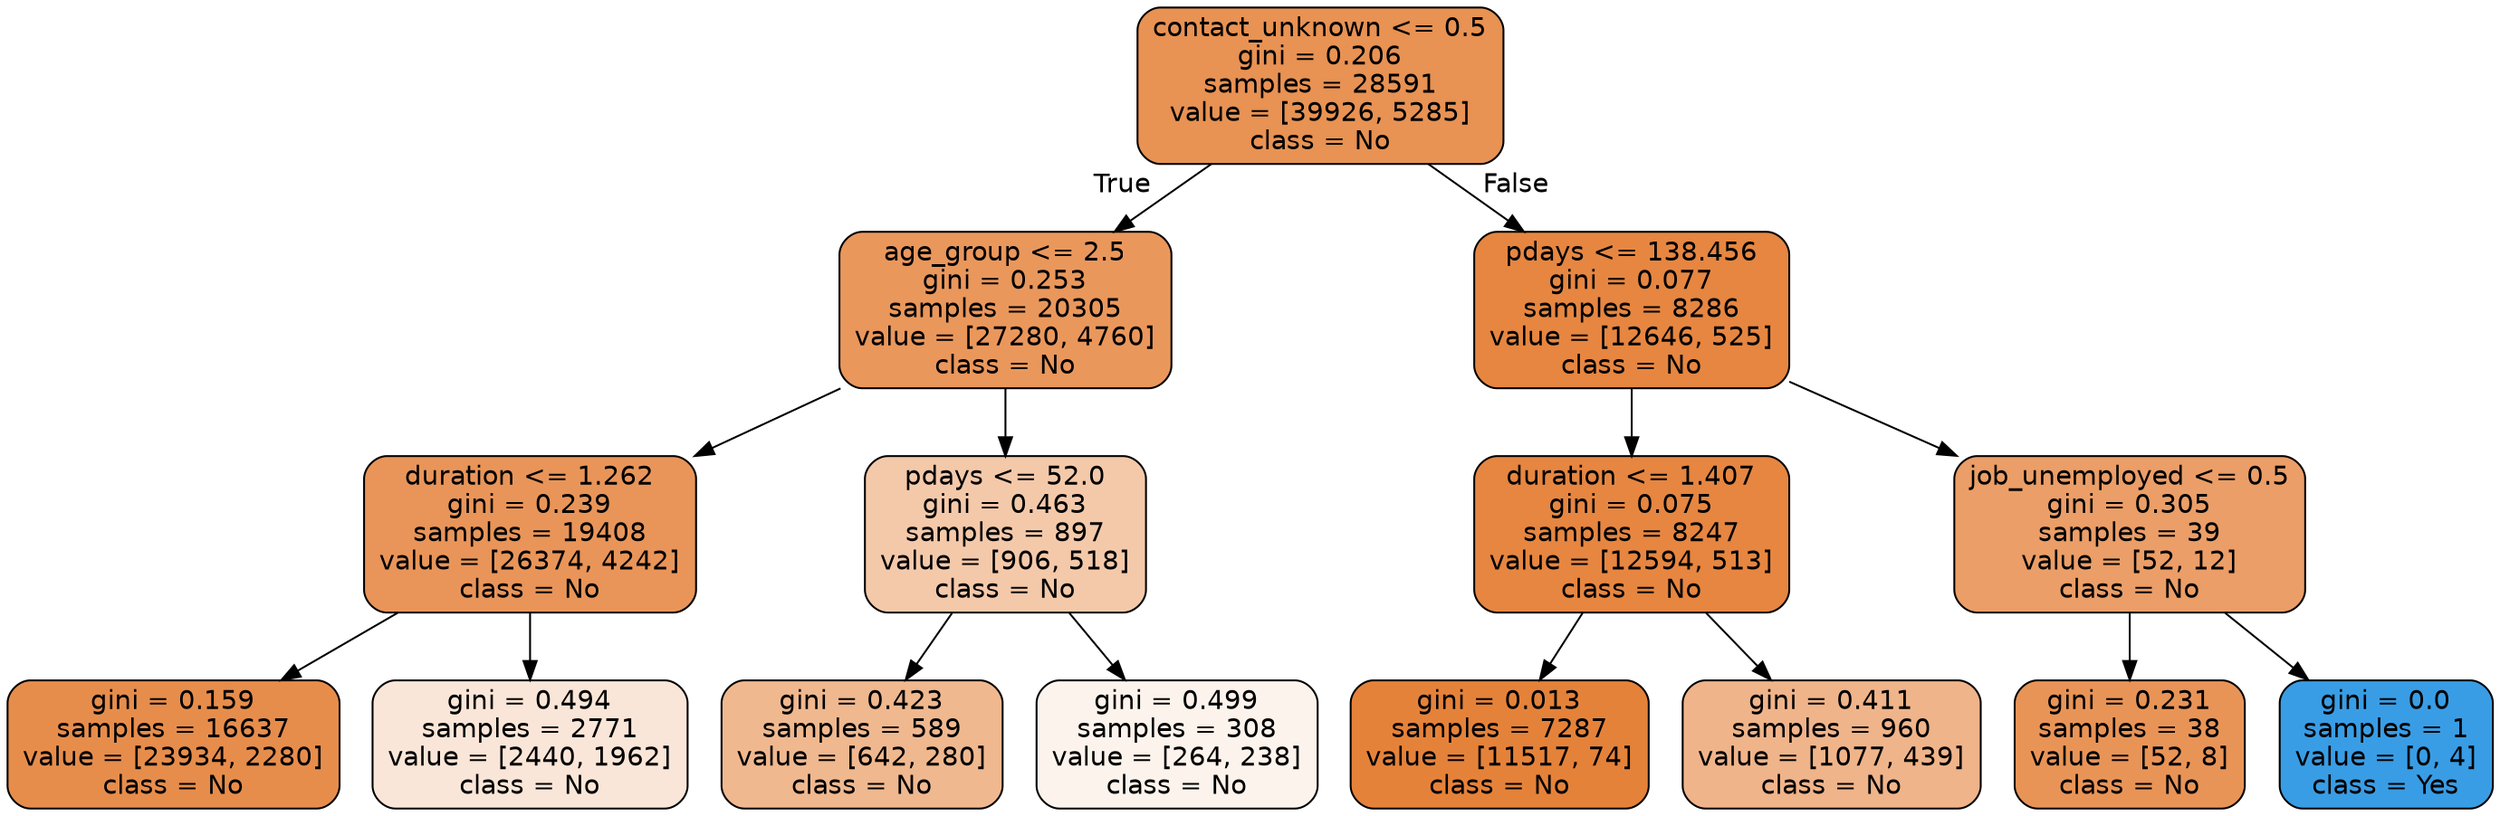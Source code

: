 digraph Tree {
node [shape=box, style="filled, rounded", color="black", fontname="helvetica"] ;
edge [fontname="helvetica"] ;
0 [label="contact_unknown <= 0.5\ngini = 0.206\nsamples = 28591\nvalue = [39926, 5285]\nclass = No", fillcolor="#e89253"] ;
1 [label="age_group <= 2.5\ngini = 0.253\nsamples = 20305\nvalue = [27280, 4760]\nclass = No", fillcolor="#ea975c"] ;
0 -> 1 [labeldistance=2.5, labelangle=45, headlabel="True"] ;
2 [label="duration <= 1.262\ngini = 0.239\nsamples = 19408\nvalue = [26374, 4242]\nclass = No", fillcolor="#e99559"] ;
1 -> 2 ;
3 [label="gini = 0.159\nsamples = 16637\nvalue = [23934, 2280]\nclass = No", fillcolor="#e78d4c"] ;
2 -> 3 ;
4 [label="gini = 0.494\nsamples = 2771\nvalue = [2440, 1962]\nclass = No", fillcolor="#fae6d8"] ;
2 -> 4 ;
5 [label="pdays <= 52.0\ngini = 0.463\nsamples = 897\nvalue = [906, 518]\nclass = No", fillcolor="#f4c9aa"] ;
1 -> 5 ;
6 [label="gini = 0.423\nsamples = 589\nvalue = [642, 280]\nclass = No", fillcolor="#f0b88f"] ;
5 -> 6 ;
7 [label="gini = 0.499\nsamples = 308\nvalue = [264, 238]\nclass = No", fillcolor="#fcf3ec"] ;
5 -> 7 ;
8 [label="pdays <= 138.456\ngini = 0.077\nsamples = 8286\nvalue = [12646, 525]\nclass = No", fillcolor="#e68641"] ;
0 -> 8 [labeldistance=2.5, labelangle=-45, headlabel="False"] ;
9 [label="duration <= 1.407\ngini = 0.075\nsamples = 8247\nvalue = [12594, 513]\nclass = No", fillcolor="#e68641"] ;
8 -> 9 ;
10 [label="gini = 0.013\nsamples = 7287\nvalue = [11517, 74]\nclass = No", fillcolor="#e5823a"] ;
9 -> 10 ;
11 [label="gini = 0.411\nsamples = 960\nvalue = [1077, 439]\nclass = No", fillcolor="#f0b48a"] ;
9 -> 11 ;
12 [label="job_unemployed <= 0.5\ngini = 0.305\nsamples = 39\nvalue = [52, 12]\nclass = No", fillcolor="#eb9e67"] ;
8 -> 12 ;
13 [label="gini = 0.231\nsamples = 38\nvalue = [52, 8]\nclass = No", fillcolor="#e99457"] ;
12 -> 13 ;
14 [label="gini = 0.0\nsamples = 1\nvalue = [0, 4]\nclass = Yes", fillcolor="#399de5"] ;
12 -> 14 ;
}